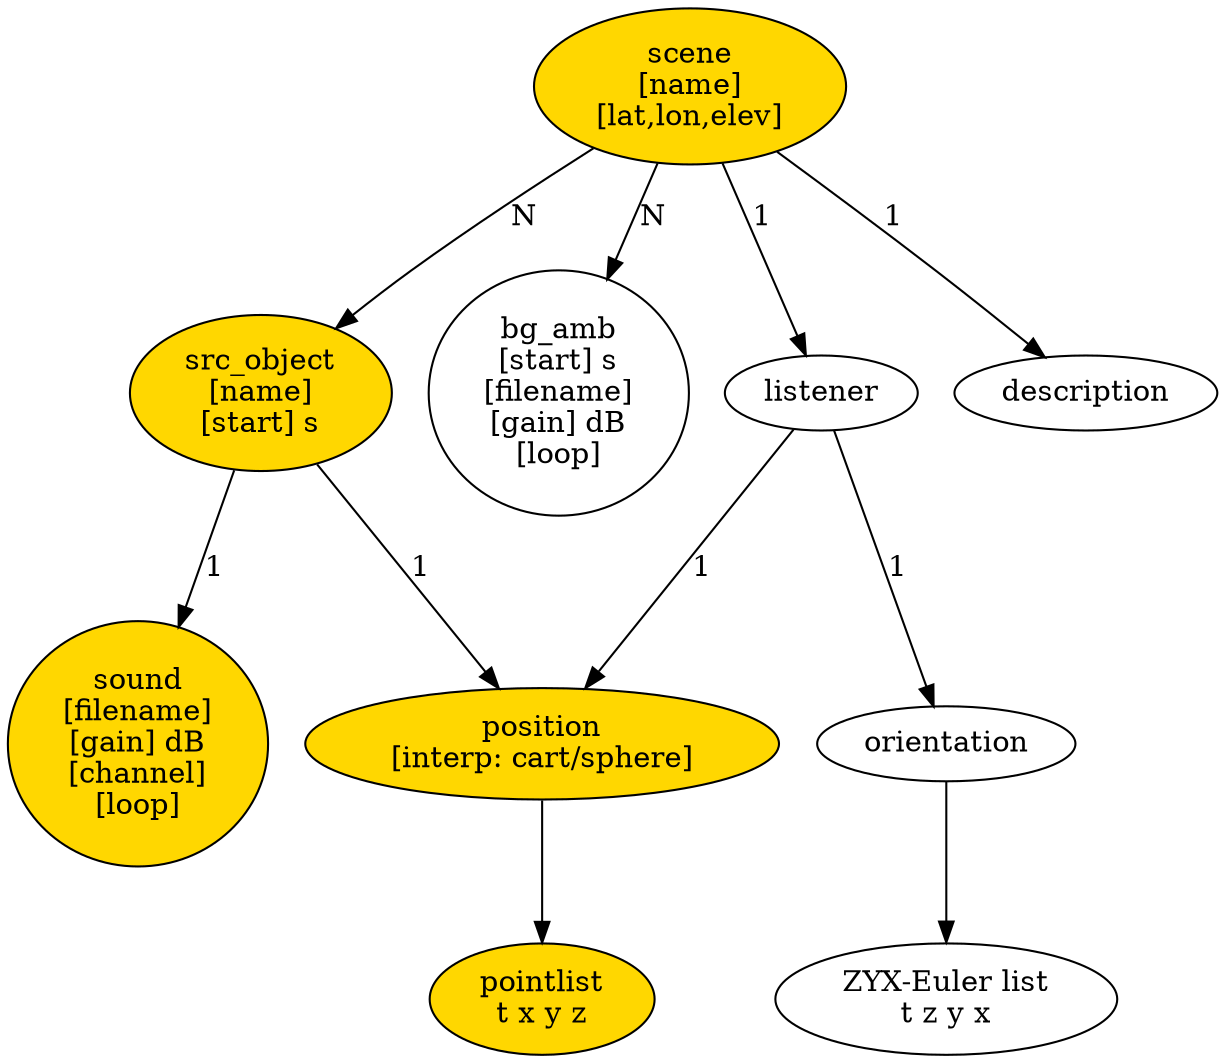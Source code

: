 digraph ap {
  //ranksep = 2.5;
  //splines = true;

  scene [label="scene\n[name]\n[lat,lon,elev]",style="filled",fillcolor="gold"];
  source [label="src_object\n[name]\n[start] s",style="filled",fillcolor="gold"];
  //sound [label="sound\n[filename]\n[gain] dB\n[channel]\n[loop]\n[x,y,z]",style="filled",fillcolor="gold"];
  sound [label="sound\n[filename]\n[gain] dB\n[channel]\n[loop]",style="filled",fillcolor="gold"];
  bg_amb [label="bg_amb\n[start] s\n[filename]\n[gain] dB\n[loop]"];
  //bg_bin [label="bg_bin\n[start] s\n[filename]\n[gain] dB\n[loop]"];
  //geoloc [label="geoloc\n[az,el,h]"];
  //pointlist [label="pointlist\nt x y (z alpha beta gamma)",style="filled",fillcolor="gold"];
  pointlist [label="pointlist\nt x y z",style="filled",fillcolor="gold"];
  //position [label="position\n[interp: cart/sphere]\n[orientation: global/tangent]",style="filled",fillcolor="gold"];
  position [label="position\n[interp: cart/sphere]",style="filled",fillcolor="gold"];
  listener [label="listener"];
  eulerlist [label="ZYX-Euler list\nt z y x"];
  //reflection_object [label="reflection_object\n[name]\n[start] s\n[absorption]\n[size]"];

  //scene -> reflection_object [label="N"];


  //scene -> geoloc [label="1"];
  scene -> bg_amb [label="N"];
  scene -> description [label="1"];
  //scene -> bg_bin [label="N"];
  scene -> listener [label="1"];
  scene -> source [label="N"];
  source -> position [label="1"];
  //source -> sound [label="N"];
  source -> sound [label="1"];
  listener -> position [label="1"];
  //reflection_object -> position [label="1"];
  position -> pointlist;
  //position -> pointlist [label="1"];
  //position -> trackfile;
  //trackfile -> gpx_file;
  //trackfile -> csv_file;
  //position -> transform;
  //position -> velocity;
  listener -> orientation [label="1"];
  orientation -> eulerlist;

}

/*
 * Local Variables:
 * mode: c
 * c-basic-offset: 2
 * End:
 */
